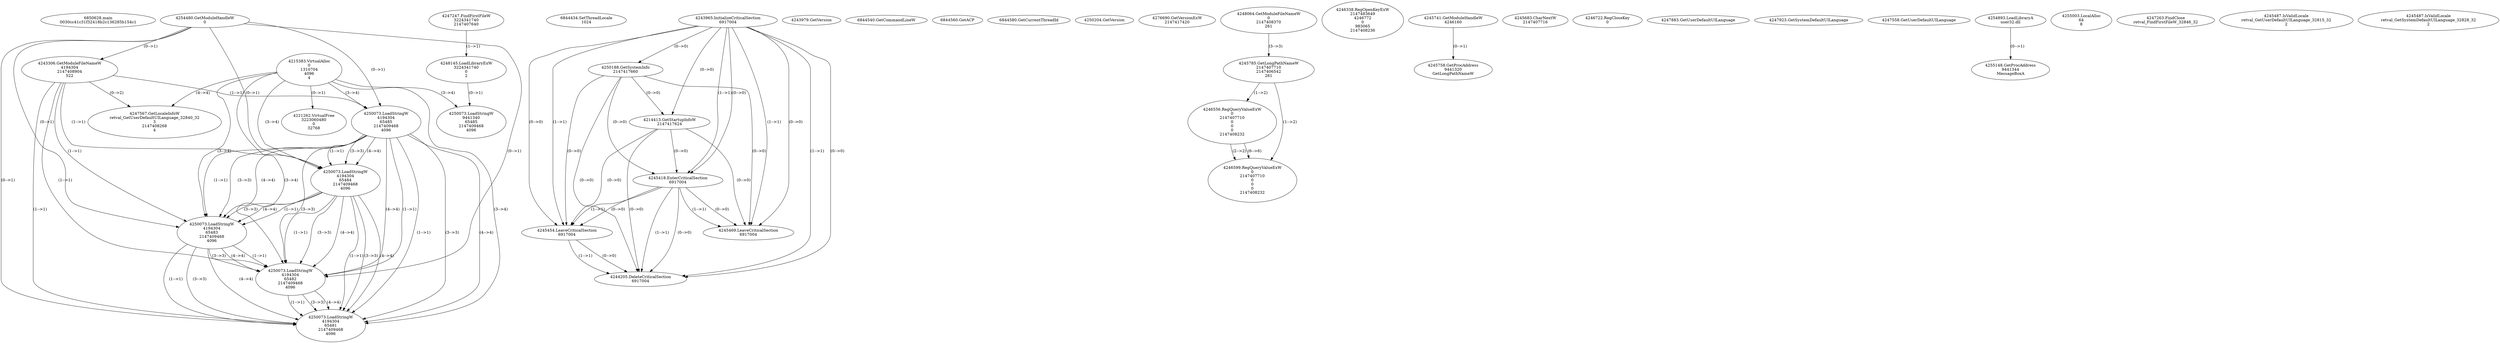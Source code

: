 // Global SCDG with merge call
digraph {
	0 [label="6850628.main
0030cc41c31f32418b2c136285b154c1"]
	1 [label="4254480.GetModuleHandleW
0"]
	2 [label="6844434.SetThreadLocale
1024"]
	3 [label="4243965.InitializeCriticalSection
6917004"]
	4 [label="4243979.GetVersion
"]
	5 [label="4250188.GetSystemInfo
2147417660"]
	3 -> 5 [label="(0-->0)"]
	6 [label="6844540.GetCommandLineW
"]
	7 [label="4214413.GetStartupInfoW
2147417624"]
	3 -> 7 [label="(0-->0)"]
	5 -> 7 [label="(0-->0)"]
	8 [label="6844560.GetACP
"]
	9 [label="6844580.GetCurrentThreadId
"]
	10 [label="4250204.GetVersion
"]
	11 [label="4276690.GetVersionExW
2147417420"]
	12 [label="4243306.GetModuleFileNameW
4194304
2147408904
522"]
	1 -> 12 [label="(0-->1)"]
	13 [label="4248064.GetModuleFileNameW
0
2147408370
261"]
	14 [label="4215383.VirtualAlloc
0
1310704
4096
4"]
	15 [label="4246338.RegOpenKeyExW
2147483649
4246772
0
983065
2147408236"]
	16 [label="4245741.GetModuleHandleW
4246160"]
	17 [label="4245758.GetProcAddress
9441320
GetLongPathNameW"]
	16 -> 17 [label="(0-->1)"]
	18 [label="4245785.GetLongPathNameW
2147407710
2147406542
261"]
	13 -> 18 [label="(3-->3)"]
	19 [label="4245683.CharNextW
2147407716"]
	20 [label="4246556.RegQueryValueExW
0
2147407710
0
0
0
2147408232"]
	18 -> 20 [label="(1-->2)"]
	21 [label="4246599.RegQueryValueExW
0
2147407710
0
0
0
2147408232"]
	18 -> 21 [label="(1-->2)"]
	20 -> 21 [label="(2-->2)"]
	20 -> 21 [label="(6-->6)"]
	22 [label="4246722.RegCloseKey
0"]
	23 [label="4247883.GetUserDefaultUILanguage
"]
	24 [label="4245418.EnterCriticalSection
6917004"]
	3 -> 24 [label="(1-->1)"]
	3 -> 24 [label="(0-->0)"]
	5 -> 24 [label="(0-->0)"]
	7 -> 24 [label="(0-->0)"]
	25 [label="4245454.LeaveCriticalSection
6917004"]
	3 -> 25 [label="(1-->1)"]
	24 -> 25 [label="(1-->1)"]
	3 -> 25 [label="(0-->0)"]
	5 -> 25 [label="(0-->0)"]
	7 -> 25 [label="(0-->0)"]
	24 -> 25 [label="(0-->0)"]
	26 [label="4247923.GetSystemDefaultUILanguage
"]
	27 [label="4247558.GetUserDefaultUILanguage
"]
	28 [label="4247567.GetLocaleInfoW
retval_GetUserDefaultUILanguage_32840_32
3
2147408268
4"]
	12 -> 28 [label="(0-->2)"]
	14 -> 28 [label="(4-->4)"]
	29 [label="4247247.FindFirstFileW
3224341740
2147407640"]
	30 [label="4250073.LoadStringW
4194304
65485
2147409468
4096"]
	1 -> 30 [label="(0-->1)"]
	12 -> 30 [label="(1-->1)"]
	14 -> 30 [label="(3-->4)"]
	31 [label="4250073.LoadStringW
4194304
65484
2147409468
4096"]
	1 -> 31 [label="(0-->1)"]
	12 -> 31 [label="(1-->1)"]
	30 -> 31 [label="(1-->1)"]
	30 -> 31 [label="(3-->3)"]
	14 -> 31 [label="(3-->4)"]
	30 -> 31 [label="(4-->4)"]
	32 [label="4250073.LoadStringW
4194304
65483
2147409468
4096"]
	1 -> 32 [label="(0-->1)"]
	12 -> 32 [label="(1-->1)"]
	30 -> 32 [label="(1-->1)"]
	31 -> 32 [label="(1-->1)"]
	30 -> 32 [label="(3-->3)"]
	31 -> 32 [label="(3-->3)"]
	14 -> 32 [label="(3-->4)"]
	30 -> 32 [label="(4-->4)"]
	31 -> 32 [label="(4-->4)"]
	33 [label="4254893.LoadLibraryA
user32.dll"]
	34 [label="4255003.LocalAlloc
64
8"]
	35 [label="4255148.GetProcAddress
9441344
MessageBoxA"]
	33 -> 35 [label="(0-->1)"]
	36 [label="4244205.DeleteCriticalSection
6917004"]
	3 -> 36 [label="(1-->1)"]
	24 -> 36 [label="(1-->1)"]
	25 -> 36 [label="(1-->1)"]
	3 -> 36 [label="(0-->0)"]
	5 -> 36 [label="(0-->0)"]
	7 -> 36 [label="(0-->0)"]
	24 -> 36 [label="(0-->0)"]
	25 -> 36 [label="(0-->0)"]
	37 [label="4221262.VirtualFree
3223060480
0
32768"]
	14 -> 37 [label="(0-->1)"]
	38 [label="4250073.LoadStringW
4194304
65482
2147409468
4096"]
	1 -> 38 [label="(0-->1)"]
	12 -> 38 [label="(1-->1)"]
	30 -> 38 [label="(1-->1)"]
	31 -> 38 [label="(1-->1)"]
	32 -> 38 [label="(1-->1)"]
	30 -> 38 [label="(3-->3)"]
	31 -> 38 [label="(3-->3)"]
	32 -> 38 [label="(3-->3)"]
	14 -> 38 [label="(3-->4)"]
	30 -> 38 [label="(4-->4)"]
	31 -> 38 [label="(4-->4)"]
	32 -> 38 [label="(4-->4)"]
	39 [label="4250073.LoadStringW
4194304
65481
2147409468
4096"]
	1 -> 39 [label="(0-->1)"]
	12 -> 39 [label="(1-->1)"]
	30 -> 39 [label="(1-->1)"]
	31 -> 39 [label="(1-->1)"]
	32 -> 39 [label="(1-->1)"]
	38 -> 39 [label="(1-->1)"]
	30 -> 39 [label="(3-->3)"]
	31 -> 39 [label="(3-->3)"]
	32 -> 39 [label="(3-->3)"]
	38 -> 39 [label="(3-->3)"]
	14 -> 39 [label="(3-->4)"]
	30 -> 39 [label="(4-->4)"]
	31 -> 39 [label="(4-->4)"]
	32 -> 39 [label="(4-->4)"]
	38 -> 39 [label="(4-->4)"]
	40 [label="4247263.FindClose
retval_FindFirstFileW_32846_32"]
	41 [label="4248145.LoadLibraryExW
3224341740
0
2"]
	29 -> 41 [label="(1-->1)"]
	42 [label="4250073.LoadStringW
9441340
65485
2147409468
4096"]
	41 -> 42 [label="(0-->1)"]
	14 -> 42 [label="(3-->4)"]
	43 [label="4245469.LeaveCriticalSection
6917004"]
	3 -> 43 [label="(1-->1)"]
	24 -> 43 [label="(1-->1)"]
	3 -> 43 [label="(0-->0)"]
	5 -> 43 [label="(0-->0)"]
	7 -> 43 [label="(0-->0)"]
	24 -> 43 [label="(0-->0)"]
	44 [label="4245487.IsValidLocale
retval_GetUserDefaultUILanguage_32815_32
2"]
	45 [label="4245487.IsValidLocale
retval_GetSystemDefaultUILanguage_32828_32
2"]
}
